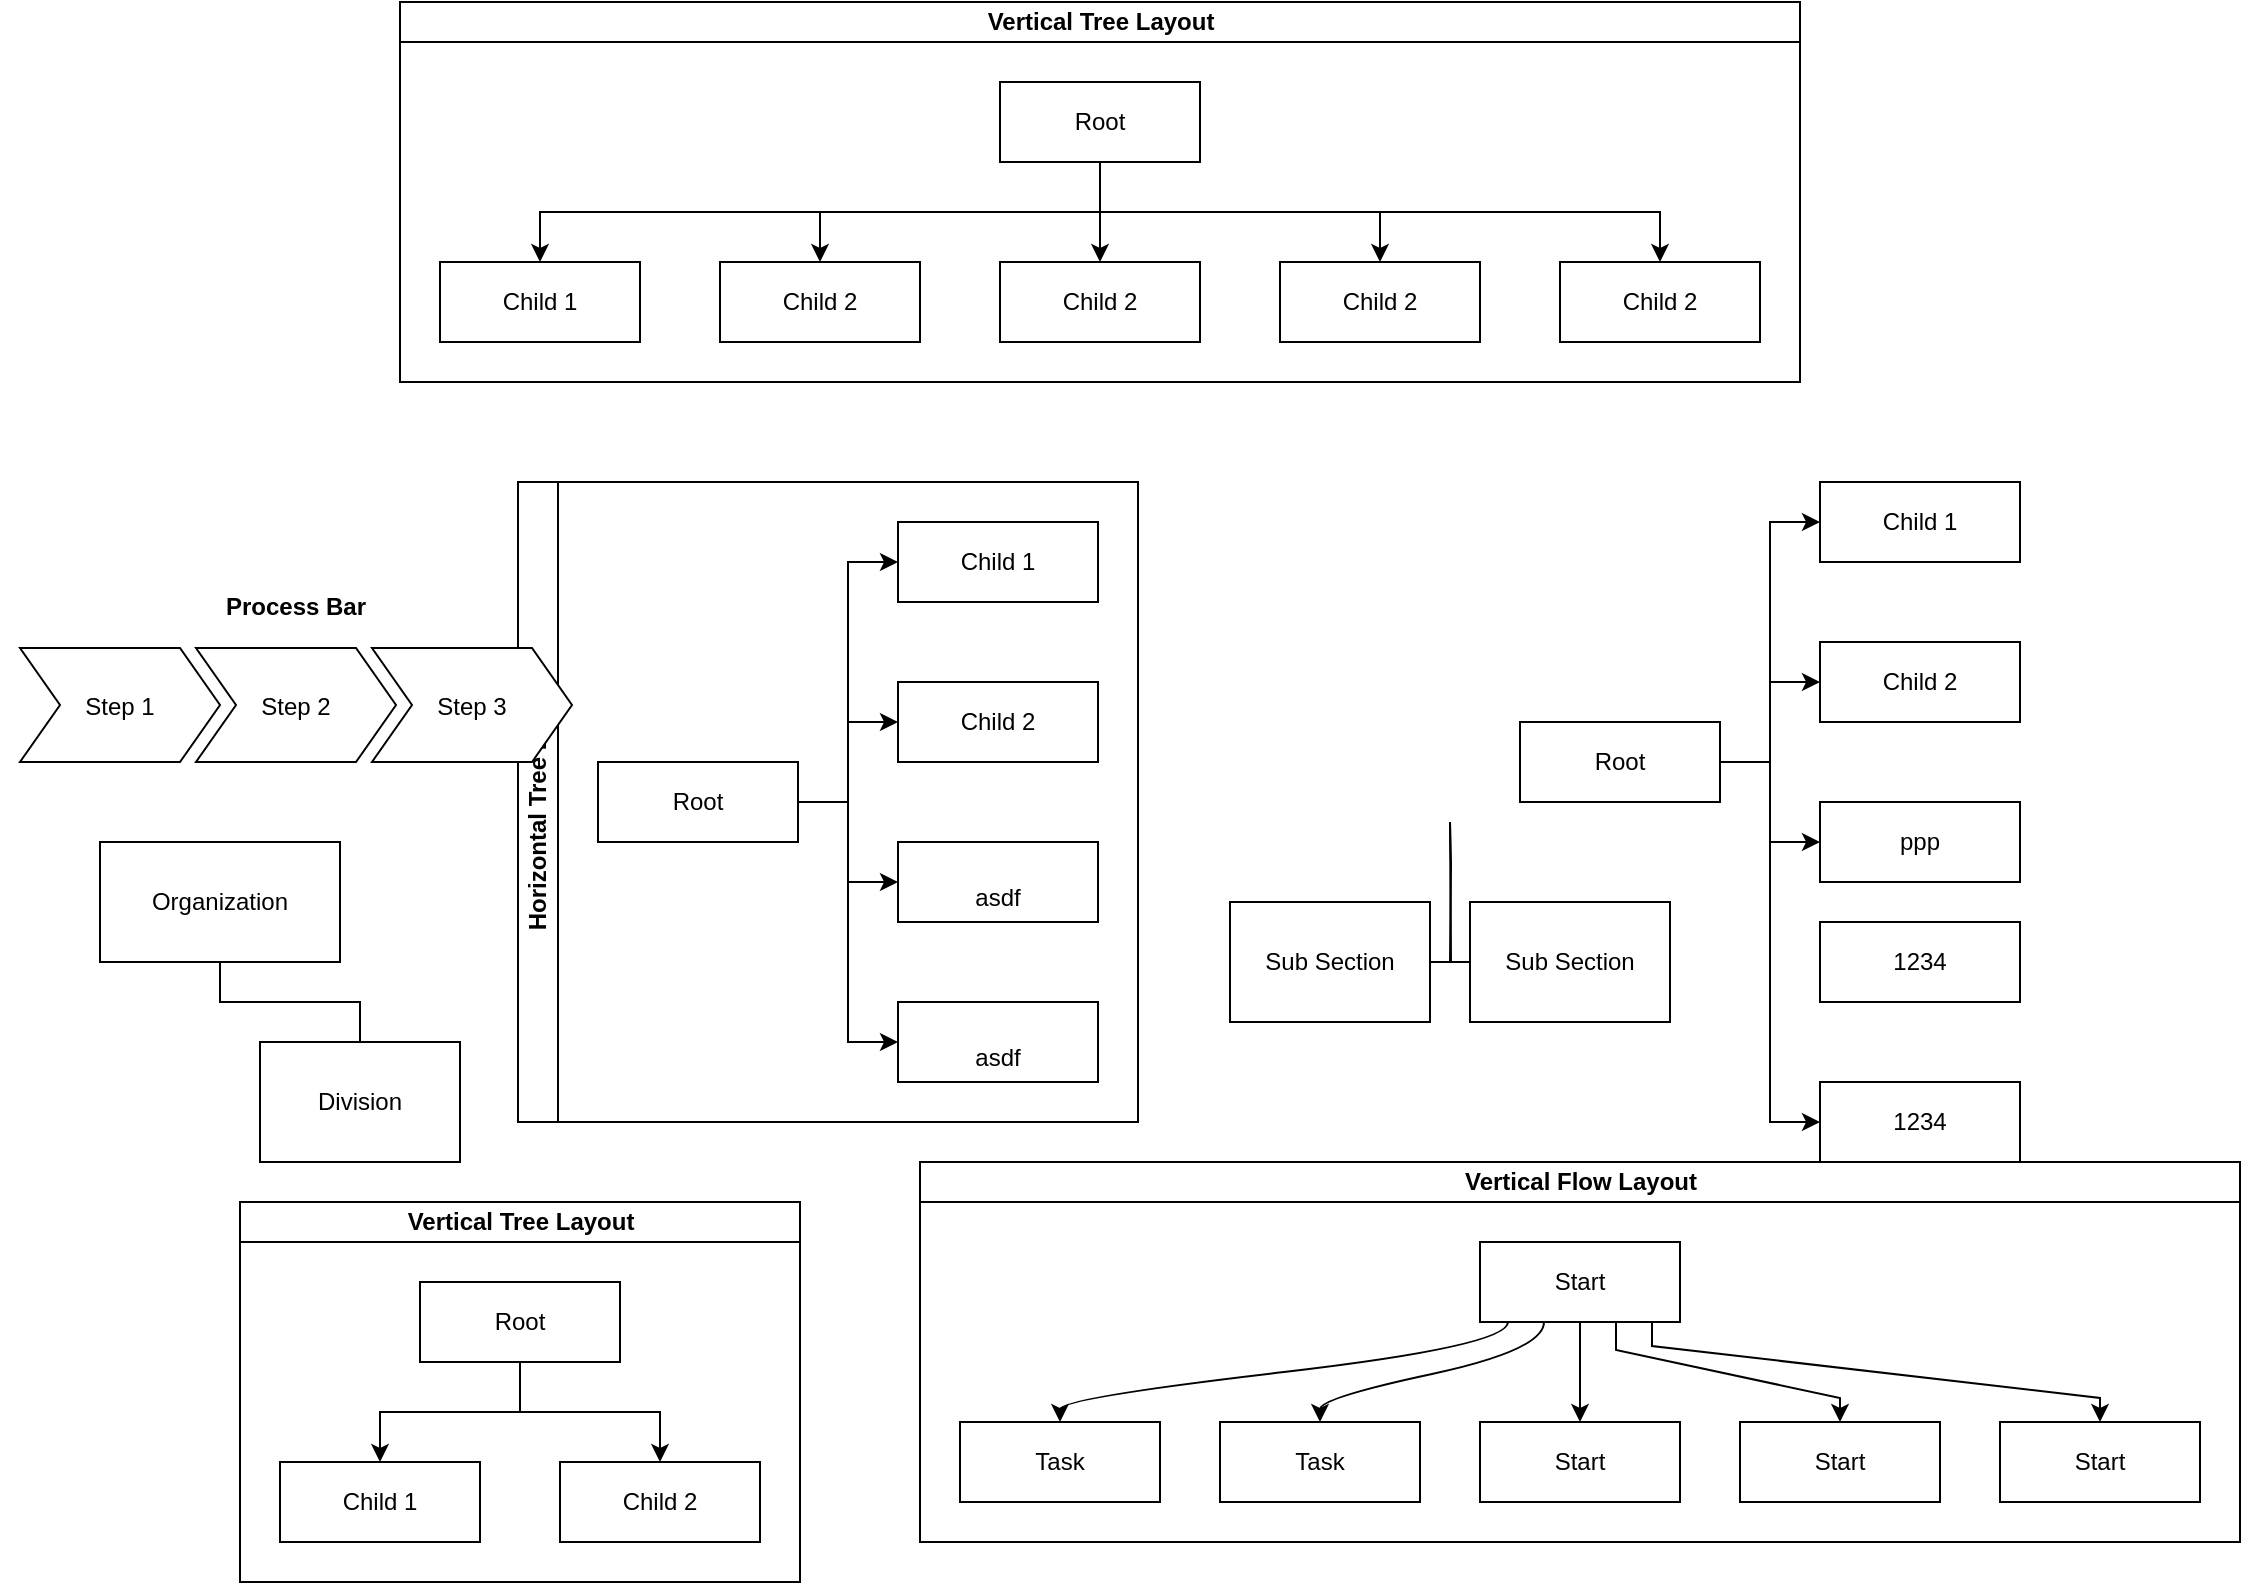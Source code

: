 <mxfile version="13.10.2" type="github">
  <diagram id="liFdQe-AoSiRbaG86Z5b" name="Page-1">
    <mxGraphModel dx="1102" dy="1751" grid="1" gridSize="10" guides="1" tooltips="1" connect="1" arrows="1" fold="1" page="1" pageScale="1" pageWidth="827" pageHeight="1169" math="0" shadow="0">
      <root>
        <mxCell id="0" />
        <mxCell id="1" parent="0" />
        <mxCell id="gGqPFjWjHsRHrgzNDTD8-6" value="Vertical Flow Layout" style="swimlane;html=1;startSize=20;horizontal=1;childLayout=flowLayout;flowOrientation=north;resizable=0;interRankCellSpacing=50;containerType=tree;" vertex="1" parent="1">
          <mxGeometry x="460" y="-360" width="660" height="190" as="geometry" />
        </mxCell>
        <mxCell id="gGqPFjWjHsRHrgzNDTD8-7" value="Start" style="whiteSpace=wrap;html=1;" vertex="1" parent="gGqPFjWjHsRHrgzNDTD8-6">
          <mxGeometry x="280" y="40" width="100" height="40" as="geometry" />
        </mxCell>
        <mxCell id="gGqPFjWjHsRHrgzNDTD8-8" value="Task" style="whiteSpace=wrap;html=1;" vertex="1" parent="gGqPFjWjHsRHrgzNDTD8-6">
          <mxGeometry x="20" y="130" width="100" height="40" as="geometry" />
        </mxCell>
        <mxCell id="gGqPFjWjHsRHrgzNDTD8-9" value="" style="html=1;curved=1;noEdgeStyle=1;orthogonal=1;" edge="1" parent="gGqPFjWjHsRHrgzNDTD8-6" source="gGqPFjWjHsRHrgzNDTD8-7" target="gGqPFjWjHsRHrgzNDTD8-8">
          <mxGeometry relative="1" as="geometry">
            <Array as="points">
              <mxPoint x="294" y="92" />
              <mxPoint x="70" y="118" />
            </Array>
          </mxGeometry>
        </mxCell>
        <mxCell id="gGqPFjWjHsRHrgzNDTD8-10" value="Task" style="whiteSpace=wrap;html=1;" vertex="1" parent="gGqPFjWjHsRHrgzNDTD8-6">
          <mxGeometry x="150" y="130" width="100" height="40" as="geometry" />
        </mxCell>
        <mxCell id="gGqPFjWjHsRHrgzNDTD8-11" value="" style="html=1;curved=1;noEdgeStyle=1;orthogonal=1;" edge="1" parent="gGqPFjWjHsRHrgzNDTD8-6" source="gGqPFjWjHsRHrgzNDTD8-7" target="gGqPFjWjHsRHrgzNDTD8-10">
          <mxGeometry relative="1" as="geometry">
            <Array as="points">
              <mxPoint x="312" y="94" />
              <mxPoint x="200" y="118" />
            </Array>
          </mxGeometry>
        </mxCell>
        <mxCell id="gGqPFjWjHsRHrgzNDTD8-15" value="" style="edgeStyle=orthogonalEdgeStyle;rounded=0;orthogonalLoop=1;jettySize=auto;html=1;noEdgeStyle=1;orthogonal=1;" edge="1" source="gGqPFjWjHsRHrgzNDTD8-7" target="gGqPFjWjHsRHrgzNDTD8-16" parent="gGqPFjWjHsRHrgzNDTD8-6">
          <mxGeometry relative="1" as="geometry">
            <Array as="points">
              <mxPoint x="330" y="96" />
              <mxPoint x="330" y="118" />
            </Array>
          </mxGeometry>
        </mxCell>
        <mxCell id="gGqPFjWjHsRHrgzNDTD8-16" value="Start" style="whiteSpace=wrap;html=1;" vertex="1" parent="gGqPFjWjHsRHrgzNDTD8-6">
          <mxGeometry x="280" y="130" width="100" height="40" as="geometry" />
        </mxCell>
        <mxCell id="gGqPFjWjHsRHrgzNDTD8-65" value="" style="edgeStyle=orthogonalEdgeStyle;rounded=0;orthogonalLoop=1;jettySize=auto;html=1;noEdgeStyle=1;orthogonal=1;" edge="1" target="gGqPFjWjHsRHrgzNDTD8-66" source="gGqPFjWjHsRHrgzNDTD8-7" parent="gGqPFjWjHsRHrgzNDTD8-6">
          <mxGeometry relative="1" as="geometry">
            <mxPoint x="770" y="-120" as="sourcePoint" />
            <Array as="points">
              <mxPoint x="348" y="94" />
              <mxPoint x="460" y="118" />
            </Array>
          </mxGeometry>
        </mxCell>
        <mxCell id="gGqPFjWjHsRHrgzNDTD8-66" value="Start" style="whiteSpace=wrap;html=1;" vertex="1" parent="gGqPFjWjHsRHrgzNDTD8-6">
          <mxGeometry x="410" y="130" width="100" height="40" as="geometry" />
        </mxCell>
        <mxCell id="gGqPFjWjHsRHrgzNDTD8-90" value="" style="edgeStyle=orthogonalEdgeStyle;rounded=0;orthogonalLoop=1;jettySize=auto;html=1;noEdgeStyle=1;orthogonal=1;" edge="1" target="gGqPFjWjHsRHrgzNDTD8-91" source="gGqPFjWjHsRHrgzNDTD8-7" parent="gGqPFjWjHsRHrgzNDTD8-6">
          <mxGeometry relative="1" as="geometry">
            <mxPoint x="778.75" y="-240" as="sourcePoint" />
            <Array as="points">
              <mxPoint x="366" y="92" />
              <mxPoint x="590" y="118" />
            </Array>
          </mxGeometry>
        </mxCell>
        <mxCell id="gGqPFjWjHsRHrgzNDTD8-91" value="Start" style="whiteSpace=wrap;html=1;" vertex="1" parent="gGqPFjWjHsRHrgzNDTD8-6">
          <mxGeometry x="540" y="130" width="100" height="40" as="geometry" />
        </mxCell>
        <mxCell id="gGqPFjWjHsRHrgzNDTD8-17" value="Vertical Tree Layout" style="swimlane;html=1;startSize=20;horizontal=1;childLayout=treeLayout;horizontalTree=0;resizable=0;containerType=tree;" vertex="1" parent="1">
          <mxGeometry x="120" y="-340" width="280" height="190" as="geometry" />
        </mxCell>
        <mxCell id="gGqPFjWjHsRHrgzNDTD8-18" value="Root" style="whiteSpace=wrap;html=1;" vertex="1" parent="gGqPFjWjHsRHrgzNDTD8-17">
          <mxGeometry x="90" y="40" width="100" height="40" as="geometry" />
        </mxCell>
        <mxCell id="gGqPFjWjHsRHrgzNDTD8-19" value="Child 1" style="whiteSpace=wrap;html=1;" vertex="1" parent="gGqPFjWjHsRHrgzNDTD8-17">
          <mxGeometry x="20" y="130" width="100" height="40" as="geometry" />
        </mxCell>
        <mxCell id="gGqPFjWjHsRHrgzNDTD8-20" value="" style="edgeStyle=elbowEdgeStyle;elbow=vertical;html=1;rounded=0;" edge="1" parent="gGqPFjWjHsRHrgzNDTD8-17" source="gGqPFjWjHsRHrgzNDTD8-18" target="gGqPFjWjHsRHrgzNDTD8-19">
          <mxGeometry relative="1" as="geometry" />
        </mxCell>
        <mxCell id="gGqPFjWjHsRHrgzNDTD8-21" value="Child 2" style="whiteSpace=wrap;html=1;" vertex="1" parent="gGqPFjWjHsRHrgzNDTD8-17">
          <mxGeometry x="160" y="130" width="100" height="40" as="geometry" />
        </mxCell>
        <mxCell id="gGqPFjWjHsRHrgzNDTD8-22" value="" style="edgeStyle=elbowEdgeStyle;elbow=vertical;html=1;rounded=0;" edge="1" parent="gGqPFjWjHsRHrgzNDTD8-17" source="gGqPFjWjHsRHrgzNDTD8-18" target="gGqPFjWjHsRHrgzNDTD8-21">
          <mxGeometry relative="1" as="geometry" />
        </mxCell>
        <mxCell id="gGqPFjWjHsRHrgzNDTD8-39" value="Horizontal Tree Layout" style="swimlane;html=1;startSize=20;horizontal=0;childLayout=treeLayout;horizontalTree=1;resizable=0;containerType=tree;" vertex="1" parent="1">
          <mxGeometry x="259" y="-700" width="310" height="320" as="geometry" />
        </mxCell>
        <mxCell id="gGqPFjWjHsRHrgzNDTD8-40" value="Root" style="whiteSpace=wrap;html=1;" vertex="1" parent="gGqPFjWjHsRHrgzNDTD8-39">
          <mxGeometry x="40" y="140" width="100" height="40" as="geometry" />
        </mxCell>
        <mxCell id="gGqPFjWjHsRHrgzNDTD8-41" value="Child 1" style="whiteSpace=wrap;html=1;" vertex="1" parent="gGqPFjWjHsRHrgzNDTD8-39">
          <mxGeometry x="190" y="20" width="100" height="40" as="geometry" />
        </mxCell>
        <mxCell id="gGqPFjWjHsRHrgzNDTD8-42" value="" style="edgeStyle=elbowEdgeStyle;elbow=horizontal;html=1;rounded=0;" edge="1" parent="gGqPFjWjHsRHrgzNDTD8-39" source="gGqPFjWjHsRHrgzNDTD8-40" target="gGqPFjWjHsRHrgzNDTD8-41">
          <mxGeometry relative="1" as="geometry" />
        </mxCell>
        <mxCell id="gGqPFjWjHsRHrgzNDTD8-43" value="Child 2" style="whiteSpace=wrap;html=1;" vertex="1" parent="gGqPFjWjHsRHrgzNDTD8-39">
          <mxGeometry x="190" y="100" width="100" height="40" as="geometry" />
        </mxCell>
        <mxCell id="gGqPFjWjHsRHrgzNDTD8-44" value="" style="edgeStyle=elbowEdgeStyle;elbow=horizontal;html=1;rounded=0;" edge="1" parent="gGqPFjWjHsRHrgzNDTD8-39" source="gGqPFjWjHsRHrgzNDTD8-40" target="gGqPFjWjHsRHrgzNDTD8-43">
          <mxGeometry relative="1" as="geometry" />
        </mxCell>
        <mxCell id="gGqPFjWjHsRHrgzNDTD8-47" value="" style="edgeStyle=elbowEdgeStyle;elbow=horizontal;html=1;rounded=0;" edge="1" target="gGqPFjWjHsRHrgzNDTD8-48" source="gGqPFjWjHsRHrgzNDTD8-40" parent="gGqPFjWjHsRHrgzNDTD8-39">
          <mxGeometry relative="1" as="geometry">
            <mxPoint x="390" y="-660" as="sourcePoint" />
          </mxGeometry>
        </mxCell>
        <mxCell id="gGqPFjWjHsRHrgzNDTD8-48" value="&lt;br&gt;asdf" style="whiteSpace=wrap;html=1;" vertex="1" parent="gGqPFjWjHsRHrgzNDTD8-39">
          <mxGeometry x="190" y="180" width="100" height="40" as="geometry" />
        </mxCell>
        <mxCell id="gGqPFjWjHsRHrgzNDTD8-49" value="" style="edgeStyle=elbowEdgeStyle;elbow=horizontal;html=1;rounded=0;" edge="1" target="gGqPFjWjHsRHrgzNDTD8-50" source="gGqPFjWjHsRHrgzNDTD8-40" parent="gGqPFjWjHsRHrgzNDTD8-39">
          <mxGeometry relative="1" as="geometry">
            <mxPoint x="390" y="-580" as="sourcePoint" />
          </mxGeometry>
        </mxCell>
        <mxCell id="gGqPFjWjHsRHrgzNDTD8-50" value="&lt;br&gt;asdf" style="whiteSpace=wrap;html=1;" vertex="1" parent="gGqPFjWjHsRHrgzNDTD8-39">
          <mxGeometry x="190" y="260" width="100" height="40" as="geometry" />
        </mxCell>
        <mxCell id="gGqPFjWjHsRHrgzNDTD8-51" value="Root" style="whiteSpace=wrap;html=1;" vertex="1" parent="1">
          <mxGeometry x="760" y="-580" width="100" height="40" as="geometry" />
        </mxCell>
        <mxCell id="gGqPFjWjHsRHrgzNDTD8-52" value="Child 1" style="whiteSpace=wrap;html=1;" vertex="1" parent="1">
          <mxGeometry x="910" y="-700" width="100" height="40" as="geometry" />
        </mxCell>
        <mxCell id="gGqPFjWjHsRHrgzNDTD8-53" value="" style="edgeStyle=elbowEdgeStyle;elbow=horizontal;html=1;rounded=0;" edge="1" parent="1" source="gGqPFjWjHsRHrgzNDTD8-51" target="gGqPFjWjHsRHrgzNDTD8-52">
          <mxGeometry relative="1" as="geometry" />
        </mxCell>
        <mxCell id="gGqPFjWjHsRHrgzNDTD8-54" value="Child 2" style="whiteSpace=wrap;html=1;" vertex="1" parent="1">
          <mxGeometry x="910" y="-620" width="100" height="40" as="geometry" />
        </mxCell>
        <mxCell id="gGqPFjWjHsRHrgzNDTD8-55" value="" style="edgeStyle=elbowEdgeStyle;elbow=horizontal;html=1;rounded=0;" edge="1" parent="1" source="gGqPFjWjHsRHrgzNDTD8-51" target="gGqPFjWjHsRHrgzNDTD8-54">
          <mxGeometry relative="1" as="geometry" />
        </mxCell>
        <mxCell id="gGqPFjWjHsRHrgzNDTD8-56" value="" style="edgeStyle=elbowEdgeStyle;elbow=horizontal;html=1;rounded=0;" edge="1" parent="1" source="gGqPFjWjHsRHrgzNDTD8-51" target="gGqPFjWjHsRHrgzNDTD8-57">
          <mxGeometry relative="1" as="geometry">
            <mxPoint x="851" y="-680" as="sourcePoint" />
          </mxGeometry>
        </mxCell>
        <mxCell id="gGqPFjWjHsRHrgzNDTD8-57" value="ppp" style="whiteSpace=wrap;html=1;" vertex="1" parent="1">
          <mxGeometry x="910" y="-540" width="100" height="40" as="geometry" />
        </mxCell>
        <mxCell id="gGqPFjWjHsRHrgzNDTD8-58" value="" style="edgeStyle=elbowEdgeStyle;elbow=horizontal;html=1;rounded=0;" edge="1" parent="1" source="gGqPFjWjHsRHrgzNDTD8-51" target="gGqPFjWjHsRHrgzNDTD8-62">
          <mxGeometry relative="1" as="geometry">
            <mxPoint x="851" y="-600" as="sourcePoint" />
          </mxGeometry>
        </mxCell>
        <mxCell id="gGqPFjWjHsRHrgzNDTD8-59" value="1234" style="whiteSpace=wrap;html=1;" vertex="1" parent="1">
          <mxGeometry x="910" y="-480" width="100" height="40" as="geometry" />
        </mxCell>
        <mxCell id="gGqPFjWjHsRHrgzNDTD8-62" value="1234" style="whiteSpace=wrap;html=1;" vertex="1" parent="1">
          <mxGeometry x="910" y="-400" width="100" height="40" as="geometry" />
        </mxCell>
        <mxCell id="gGqPFjWjHsRHrgzNDTD8-67" value="" style="edgeStyle=orthogonalEdgeStyle;startArrow=none;endArrow=none;rounded=0;targetPortConstraint=eastwest;sourcePortConstraint=northsouth;" edge="1" target="gGqPFjWjHsRHrgzNDTD8-69" parent="1">
          <mxGeometry relative="1" as="geometry">
            <mxPoint x="725" y="-530" as="sourcePoint" />
          </mxGeometry>
        </mxCell>
        <mxCell id="gGqPFjWjHsRHrgzNDTD8-68" value="" style="edgeStyle=orthogonalEdgeStyle;startArrow=none;endArrow=none;rounded=0;targetPortConstraint=eastwest;sourcePortConstraint=northsouth;" edge="1" target="gGqPFjWjHsRHrgzNDTD8-70" parent="1">
          <mxGeometry relative="1" as="geometry">
            <mxPoint x="725" y="-530" as="sourcePoint" />
          </mxGeometry>
        </mxCell>
        <mxCell id="gGqPFjWjHsRHrgzNDTD8-69" value="Sub Section" style="whiteSpace=wrap;html=1;align=center;verticalAlign=middle;treeFolding=1;treeMoving=1;" vertex="1" parent="1">
          <mxGeometry x="615" y="-490" width="100" height="60" as="geometry" />
        </mxCell>
        <mxCell id="gGqPFjWjHsRHrgzNDTD8-70" value="Sub Section" style="whiteSpace=wrap;html=1;align=center;verticalAlign=middle;treeFolding=1;treeMoving=1;" vertex="1" parent="1">
          <mxGeometry x="735" y="-490" width="100" height="60" as="geometry" />
        </mxCell>
        <mxCell id="gGqPFjWjHsRHrgzNDTD8-71" value="Division" style="whiteSpace=wrap;html=1;align=center;verticalAlign=middle;treeFolding=1;treeMoving=1;newEdgeStyle={&quot;edgeStyle&quot;:&quot;elbowEdgeStyle&quot;,&quot;startArrow&quot;:&quot;none&quot;,&quot;endArrow&quot;:&quot;none&quot;};" vertex="1" parent="1">
          <mxGeometry x="130" y="-420" width="100" height="60" as="geometry" />
        </mxCell>
        <mxCell id="gGqPFjWjHsRHrgzNDTD8-72" value="" style="edgeStyle=elbowEdgeStyle;elbow=vertical;startArrow=none;endArrow=none;rounded=0;" edge="1" target="gGqPFjWjHsRHrgzNDTD8-71" parent="1">
          <mxGeometry relative="1" as="geometry">
            <mxPoint x="110" y="-460" as="sourcePoint" />
          </mxGeometry>
        </mxCell>
        <UserObject label="Organization" treeRoot="1" id="gGqPFjWjHsRHrgzNDTD8-73">
          <mxCell style="whiteSpace=wrap;html=1;align=center;treeFolding=1;treeMoving=1;newEdgeStyle={&quot;edgeStyle&quot;:&quot;elbowEdgeStyle&quot;,&quot;startArrow&quot;:&quot;none&quot;,&quot;endArrow&quot;:&quot;none&quot;};" vertex="1" parent="1">
            <mxGeometry x="50" y="-520" width="120" height="60" as="geometry" />
          </mxCell>
        </UserObject>
        <mxCell id="gGqPFjWjHsRHrgzNDTD8-74" value="Process Bar" style="swimlane;childLayout=stackLayout;horizontal=1;fillColor=none;horizontalStack=1;resizeParent=1;resizeParentMax=0;resizeLast=0;collapsible=0;strokeColor=none;stackBorder=10;stackSpacing=-12;resizable=1;align=center;points=[];fontColor=#000000;" vertex="1" parent="1">
          <mxGeometry y="-650" width="296" height="100" as="geometry" />
        </mxCell>
        <mxCell id="gGqPFjWjHsRHrgzNDTD8-75" value="Step 1" style="shape=step;perimeter=stepPerimeter;fixedSize=1;points=[];" vertex="1" parent="gGqPFjWjHsRHrgzNDTD8-74">
          <mxGeometry x="10" y="33" width="100" height="57" as="geometry" />
        </mxCell>
        <mxCell id="gGqPFjWjHsRHrgzNDTD8-76" value="Step 2" style="shape=step;perimeter=stepPerimeter;fixedSize=1;points=[];" vertex="1" parent="gGqPFjWjHsRHrgzNDTD8-74">
          <mxGeometry x="98" y="33" width="100" height="57" as="geometry" />
        </mxCell>
        <mxCell id="gGqPFjWjHsRHrgzNDTD8-77" value="Step 3" style="shape=step;perimeter=stepPerimeter;fixedSize=1;points=[];" vertex="1" parent="gGqPFjWjHsRHrgzNDTD8-74">
          <mxGeometry x="186" y="33" width="100" height="57" as="geometry" />
        </mxCell>
        <mxCell id="gGqPFjWjHsRHrgzNDTD8-78" value="Vertical Tree Layout" style="swimlane;html=1;startSize=20;horizontal=1;childLayout=treeLayout;horizontalTree=0;resizable=0;containerType=tree;" vertex="1" parent="1">
          <mxGeometry x="200" y="-940" width="700" height="190" as="geometry">
            <mxRectangle x="555" y="-1000" width="150" height="20" as="alternateBounds" />
          </mxGeometry>
        </mxCell>
        <mxCell id="gGqPFjWjHsRHrgzNDTD8-79" value="Root" style="whiteSpace=wrap;html=1;" vertex="1" parent="gGqPFjWjHsRHrgzNDTD8-78">
          <mxGeometry x="300" y="40" width="100" height="40" as="geometry" />
        </mxCell>
        <mxCell id="gGqPFjWjHsRHrgzNDTD8-80" value="Child 1" style="whiteSpace=wrap;html=1;" vertex="1" parent="gGqPFjWjHsRHrgzNDTD8-78">
          <mxGeometry x="20" y="130" width="100" height="40" as="geometry" />
        </mxCell>
        <mxCell id="gGqPFjWjHsRHrgzNDTD8-81" value="" style="edgeStyle=elbowEdgeStyle;elbow=vertical;html=1;rounded=0;" edge="1" parent="gGqPFjWjHsRHrgzNDTD8-78" source="gGqPFjWjHsRHrgzNDTD8-79" target="gGqPFjWjHsRHrgzNDTD8-80">
          <mxGeometry relative="1" as="geometry" />
        </mxCell>
        <mxCell id="gGqPFjWjHsRHrgzNDTD8-82" value="Child 2" style="whiteSpace=wrap;html=1;" vertex="1" parent="gGqPFjWjHsRHrgzNDTD8-78">
          <mxGeometry x="160" y="130" width="100" height="40" as="geometry" />
        </mxCell>
        <mxCell id="gGqPFjWjHsRHrgzNDTD8-83" value="" style="edgeStyle=elbowEdgeStyle;elbow=vertical;html=1;rounded=0;" edge="1" parent="gGqPFjWjHsRHrgzNDTD8-78" source="gGqPFjWjHsRHrgzNDTD8-79" target="gGqPFjWjHsRHrgzNDTD8-82">
          <mxGeometry relative="1" as="geometry" />
        </mxCell>
        <mxCell id="gGqPFjWjHsRHrgzNDTD8-84" value="" style="edgeStyle=elbowEdgeStyle;elbow=vertical;html=1;rounded=0;" edge="1" target="gGqPFjWjHsRHrgzNDTD8-85" source="gGqPFjWjHsRHrgzNDTD8-79" parent="gGqPFjWjHsRHrgzNDTD8-78">
          <mxGeometry relative="1" as="geometry">
            <mxPoint x="275" y="-920" as="sourcePoint" />
          </mxGeometry>
        </mxCell>
        <mxCell id="gGqPFjWjHsRHrgzNDTD8-85" value="Child 2" style="whiteSpace=wrap;html=1;" vertex="1" parent="gGqPFjWjHsRHrgzNDTD8-78">
          <mxGeometry x="300" y="130" width="100" height="40" as="geometry" />
        </mxCell>
        <mxCell id="gGqPFjWjHsRHrgzNDTD8-86" value="" style="edgeStyle=elbowEdgeStyle;elbow=vertical;html=1;rounded=0;" edge="1" target="gGqPFjWjHsRHrgzNDTD8-87" source="gGqPFjWjHsRHrgzNDTD8-79" parent="gGqPFjWjHsRHrgzNDTD8-78">
          <mxGeometry relative="1" as="geometry">
            <mxPoint x="429" y="-910" as="sourcePoint" />
          </mxGeometry>
        </mxCell>
        <mxCell id="gGqPFjWjHsRHrgzNDTD8-87" value="Child 2" style="whiteSpace=wrap;html=1;" vertex="1" parent="gGqPFjWjHsRHrgzNDTD8-78">
          <mxGeometry x="440" y="130" width="100" height="40" as="geometry" />
        </mxCell>
        <mxCell id="gGqPFjWjHsRHrgzNDTD8-88" value="" style="edgeStyle=elbowEdgeStyle;elbow=vertical;html=1;rounded=0;" edge="1" target="gGqPFjWjHsRHrgzNDTD8-89" source="gGqPFjWjHsRHrgzNDTD8-79" parent="gGqPFjWjHsRHrgzNDTD8-78">
          <mxGeometry relative="1" as="geometry">
            <mxPoint x="270" y="-860" as="sourcePoint" />
          </mxGeometry>
        </mxCell>
        <mxCell id="gGqPFjWjHsRHrgzNDTD8-89" value="Child 2" style="whiteSpace=wrap;html=1;" vertex="1" parent="gGqPFjWjHsRHrgzNDTD8-78">
          <mxGeometry x="580" y="130" width="100" height="40" as="geometry" />
        </mxCell>
      </root>
    </mxGraphModel>
  </diagram>
</mxfile>
